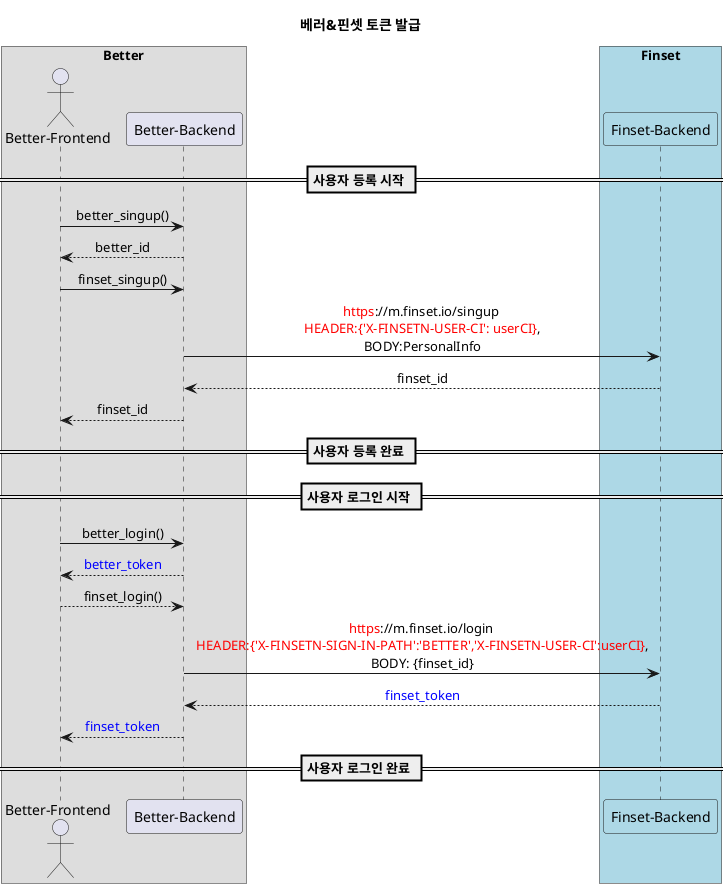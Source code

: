@startuml diag performance

title 베러&핀셋 토큰 발급
skinparam sequenceMessageAlign center

box "Better"
actor "Better-Frontend" as FE
participant "Better-Backend" as BE
end box

box "Finset" #LightBlue
participant "Finset-Backend" as FBE #LightBlue
end box

== 사용자 등록 시작 ==
FE -> BE: better_singup()
BE --> FE: better_id
FE -> BE: finset_singup()
BE -> FBE : <color #red>https</color>://m.finset.io/singup \n<color #red>HEADER:{'X-FINSETN-USER-CI': userCI}</color>,\nBODY:PersonalInfo
FBE --> BE: finset_id
BE --> FE: finset_id
== 사용자 등록 완료 ==

== 사용자 로그인 시작 ==
FE -> BE: better_login()
BE --> FE: <color #blue>better_token</color>
FE --> BE: finset_login()
BE -> FBE: <color #red>https</color>://m.finset.io/login \n<color #red>HEADER:{'X-FINSETN-SIGN-IN-PATH':'BETTER','X-FINSETN-USER-CI':userCI}</color>,\nBODY: {finset_id}
FBE --> BE: <color #blue>finset_token</color>
BE --> FE: <color #blue>finset_token</color>
== 사용자 로그인 완료 ==

@enduml